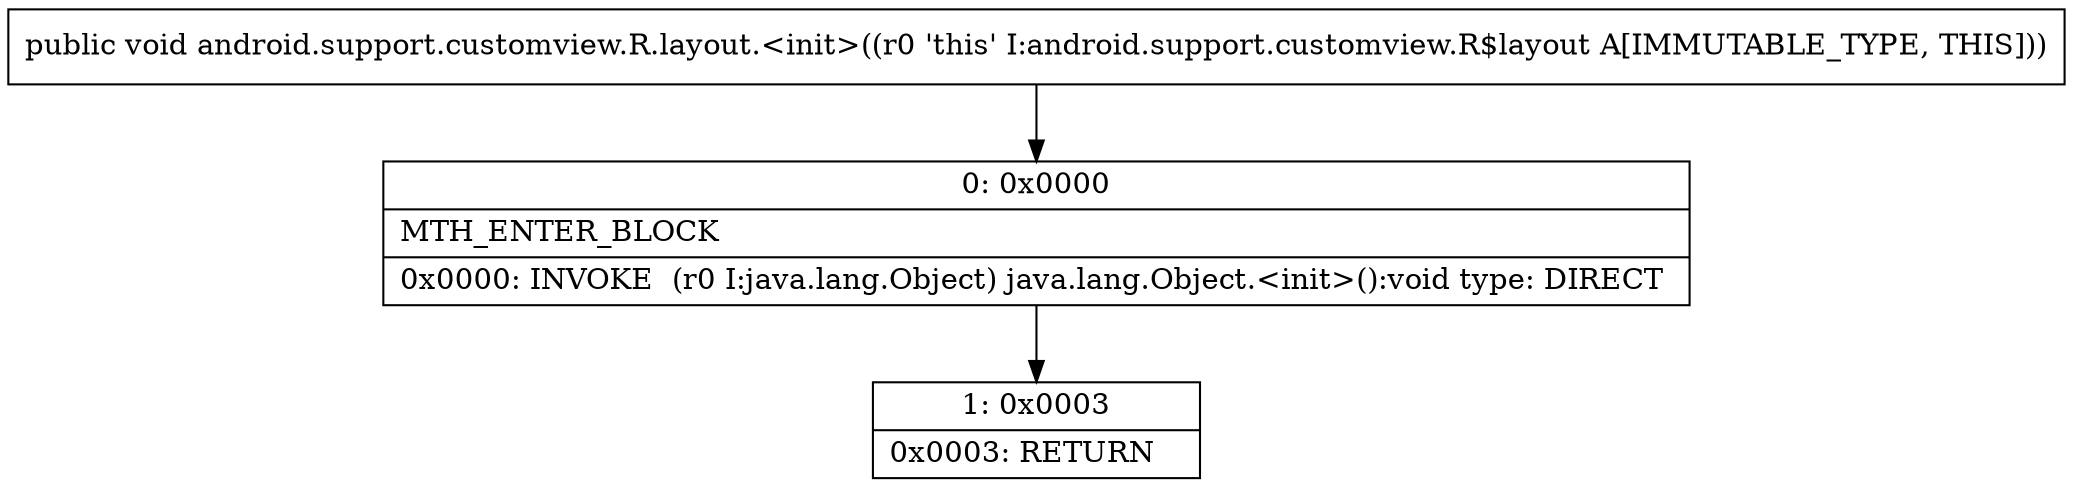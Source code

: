 digraph "CFG forandroid.support.customview.R.layout.\<init\>()V" {
Node_0 [shape=record,label="{0\:\ 0x0000|MTH_ENTER_BLOCK\l|0x0000: INVOKE  (r0 I:java.lang.Object) java.lang.Object.\<init\>():void type: DIRECT \l}"];
Node_1 [shape=record,label="{1\:\ 0x0003|0x0003: RETURN   \l}"];
MethodNode[shape=record,label="{public void android.support.customview.R.layout.\<init\>((r0 'this' I:android.support.customview.R$layout A[IMMUTABLE_TYPE, THIS])) }"];
MethodNode -> Node_0;
Node_0 -> Node_1;
}

